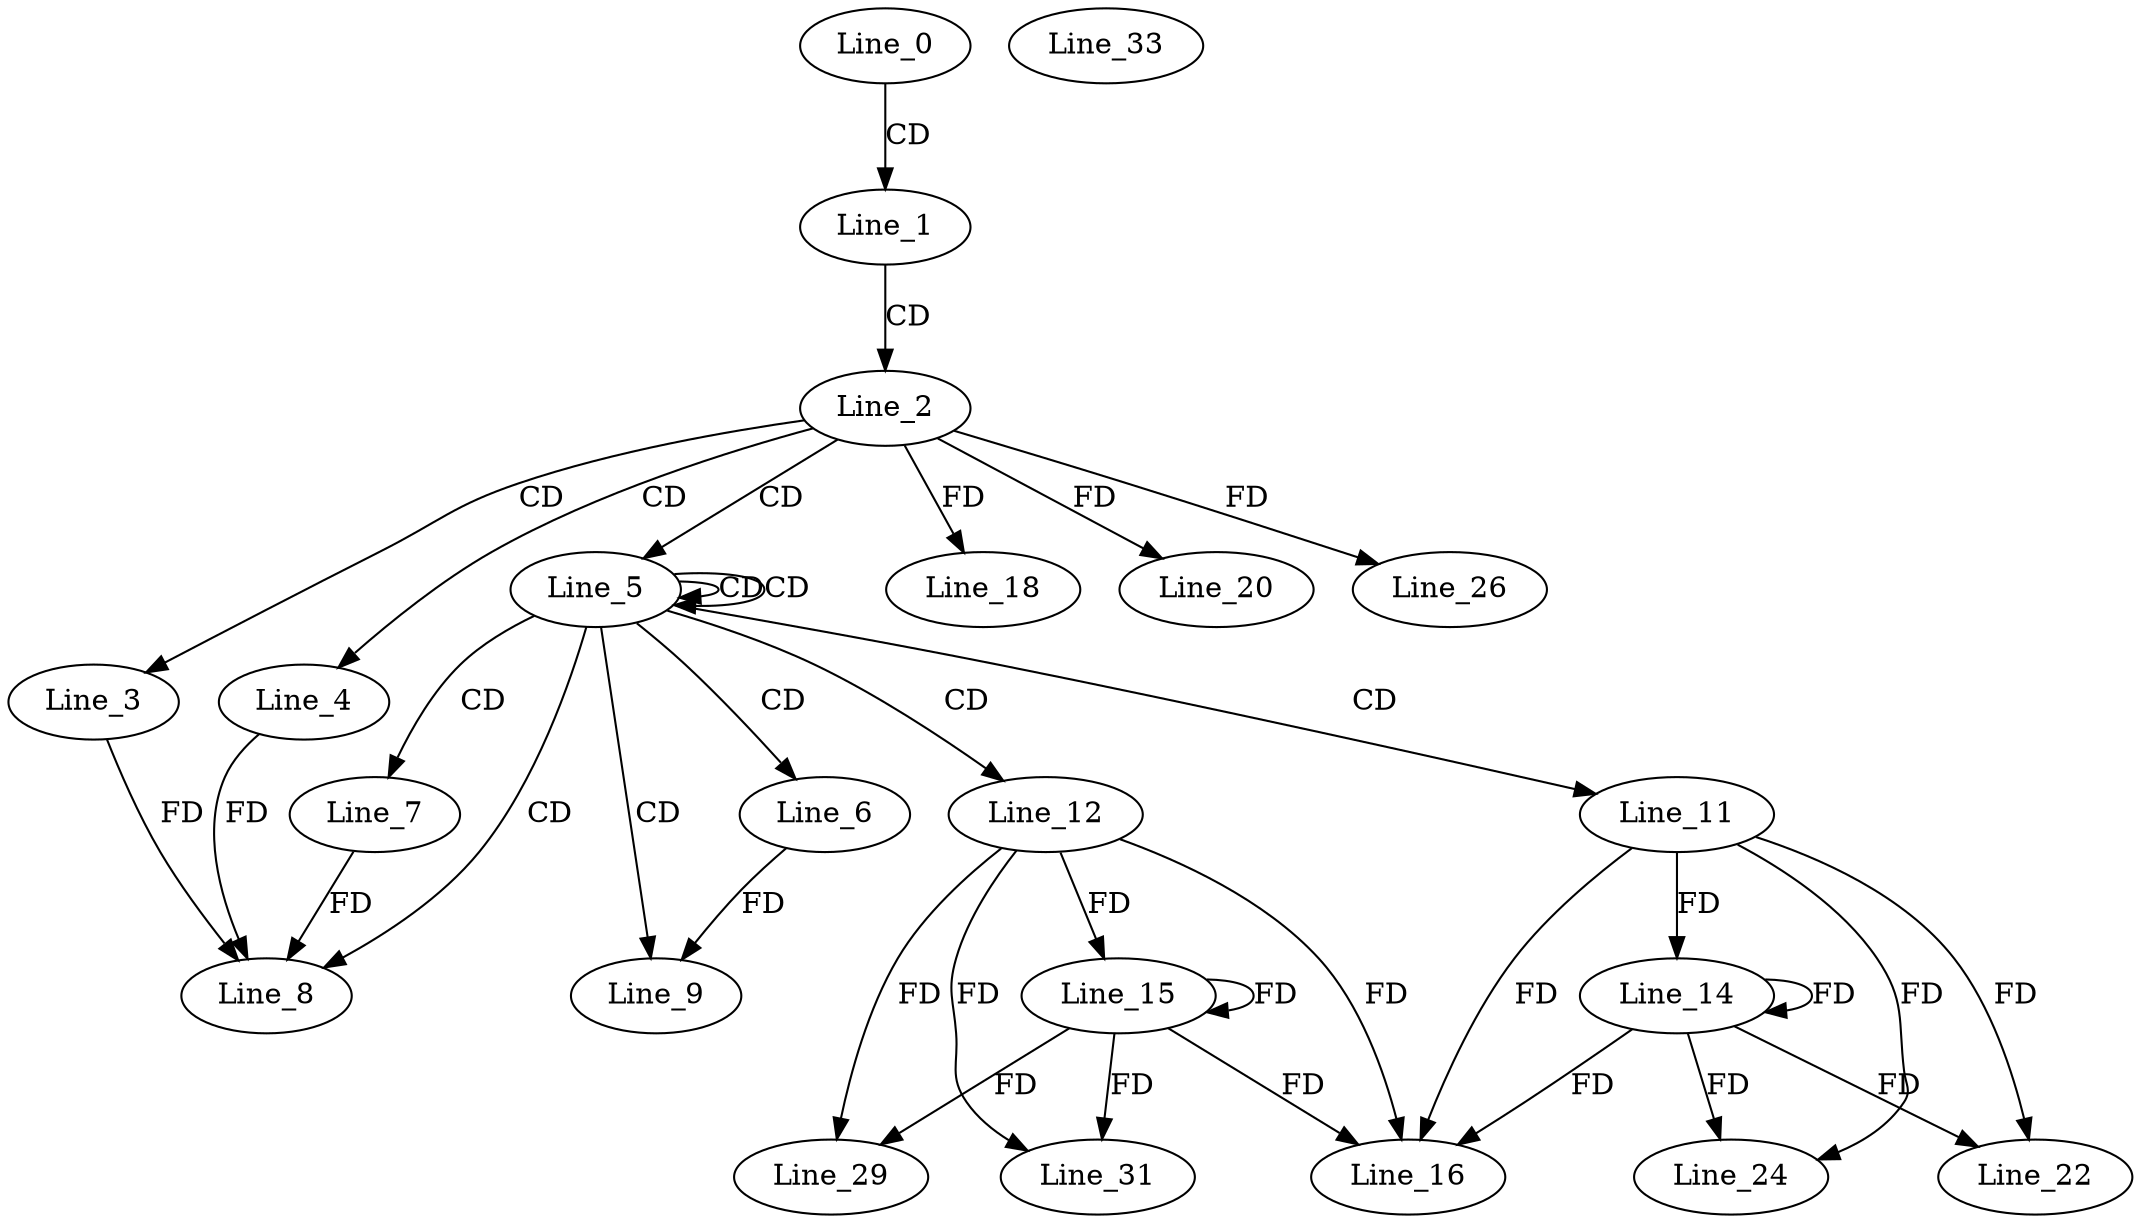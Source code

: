 digraph G {
  Line_0;
  Line_1;
  Line_2;
  Line_3;
  Line_4;
  Line_5;
  Line_5;
  Line_5;
  Line_5;
  Line_5;
  Line_6;
  Line_7;
  Line_8;
  Line_9;
  Line_11;
  Line_12;
  Line_14;
  Line_14;
  Line_15;
  Line_15;
  Line_16;
  Line_16;
  Line_18;
  Line_20;
  Line_22;
  Line_24;
  Line_26;
  Line_29;
  Line_31;
  Line_33;
  Line_0 -> Line_1 [ label="CD" ];
  Line_1 -> Line_2 [ label="CD" ];
  Line_2 -> Line_3 [ label="CD" ];
  Line_2 -> Line_4 [ label="CD" ];
  Line_2 -> Line_5 [ label="CD" ];
  Line_5 -> Line_5 [ label="CD" ];
  Line_5 -> Line_5 [ label="CD" ];
  Line_5 -> Line_6 [ label="CD" ];
  Line_5 -> Line_7 [ label="CD" ];
  Line_5 -> Line_8 [ label="CD" ];
  Line_7 -> Line_8 [ label="FD" ];
  Line_3 -> Line_8 [ label="FD" ];
  Line_4 -> Line_8 [ label="FD" ];
  Line_5 -> Line_9 [ label="CD" ];
  Line_6 -> Line_9 [ label="FD" ];
  Line_5 -> Line_11 [ label="CD" ];
  Line_5 -> Line_12 [ label="CD" ];
  Line_11 -> Line_14 [ label="FD" ];
  Line_14 -> Line_14 [ label="FD" ];
  Line_12 -> Line_15 [ label="FD" ];
  Line_15 -> Line_15 [ label="FD" ];
  Line_12 -> Line_16 [ label="FD" ];
  Line_15 -> Line_16 [ label="FD" ];
  Line_11 -> Line_16 [ label="FD" ];
  Line_14 -> Line_16 [ label="FD" ];
  Line_2 -> Line_18 [ label="FD" ];
  Line_2 -> Line_20 [ label="FD" ];
  Line_11 -> Line_22 [ label="FD" ];
  Line_14 -> Line_22 [ label="FD" ];
  Line_11 -> Line_24 [ label="FD" ];
  Line_14 -> Line_24 [ label="FD" ];
  Line_2 -> Line_26 [ label="FD" ];
  Line_12 -> Line_29 [ label="FD" ];
  Line_15 -> Line_29 [ label="FD" ];
  Line_12 -> Line_31 [ label="FD" ];
  Line_15 -> Line_31 [ label="FD" ];
}
